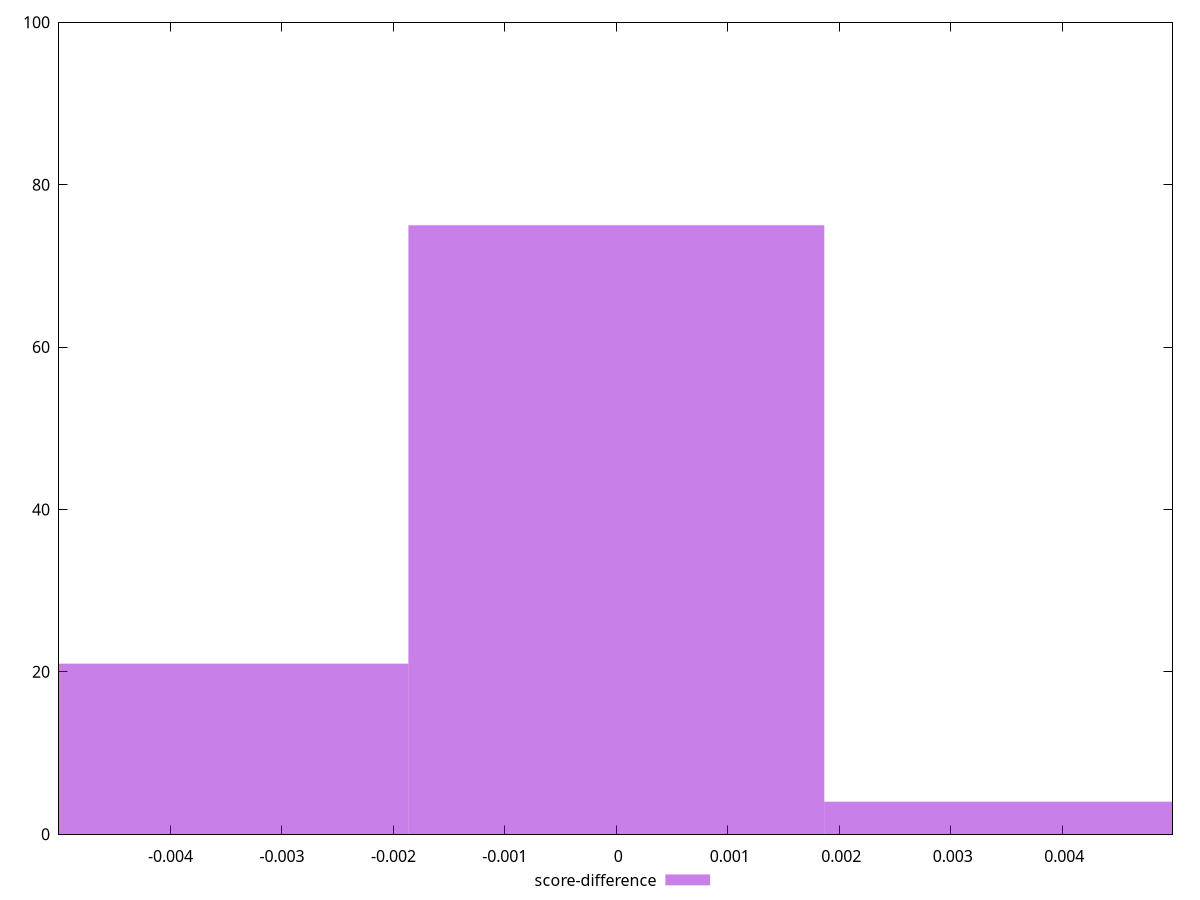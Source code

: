 reset

$scoreDifference <<EOF
0 75
-0.003730589775526467 21
0.003730589775526467 4
EOF

set key outside below
set boxwidth 0.003730589775526467
set xrange [-0.004999444853507673:0.004988820630386082]
set yrange [0:100]
set trange [0:100]
set style fill transparent solid 0.5 noborder
set terminal svg size 640, 490 enhanced background rgb 'white'
set output "reprap/first-contentful-paint/samples/pages+cached+noexternal+nofonts/score-difference/histogram.svg"

plot $scoreDifference title "score-difference" with boxes

reset
